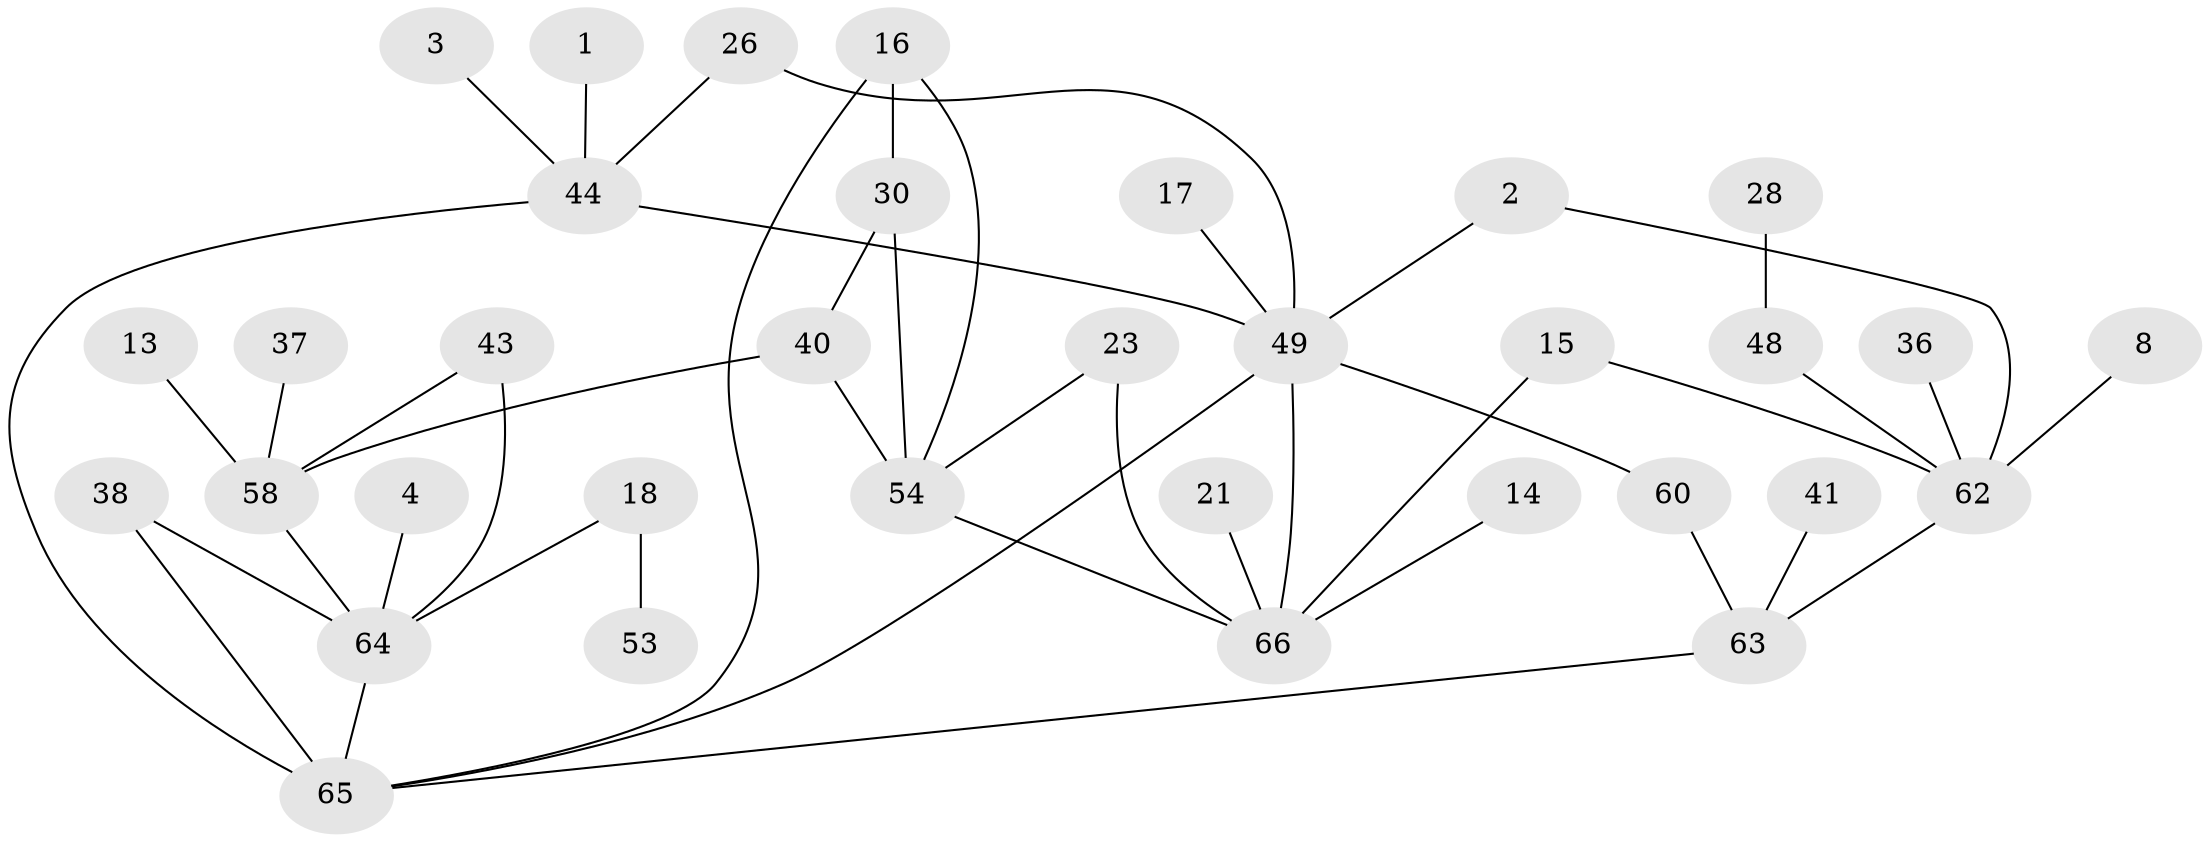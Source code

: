 // original degree distribution, {3: 0.16030534351145037, 1: 0.25190839694656486, 4: 0.1297709923664122, 2: 0.22137404580152673, 0: 0.22137404580152673, 7: 0.007633587786259542, 5: 0.007633587786259542}
// Generated by graph-tools (version 1.1) at 2025/25/03/09/25 03:25:22]
// undirected, 34 vertices, 45 edges
graph export_dot {
graph [start="1"]
  node [color=gray90,style=filled];
  1;
  2;
  3;
  4;
  8;
  13;
  14;
  15;
  16;
  17;
  18;
  21;
  23;
  26;
  28;
  30;
  36;
  37;
  38;
  40;
  41;
  43;
  44;
  48;
  49;
  53;
  54;
  58;
  60;
  62;
  63;
  64;
  65;
  66;
  1 -- 44 [weight=1.0];
  2 -- 49 [weight=1.0];
  2 -- 62 [weight=1.0];
  3 -- 44 [weight=1.0];
  4 -- 64 [weight=1.0];
  8 -- 62 [weight=1.0];
  13 -- 58 [weight=1.0];
  14 -- 66 [weight=1.0];
  15 -- 62 [weight=1.0];
  15 -- 66 [weight=1.0];
  16 -- 30 [weight=2.0];
  16 -- 54 [weight=2.0];
  16 -- 65 [weight=1.0];
  17 -- 49 [weight=1.0];
  18 -- 53 [weight=1.0];
  18 -- 64 [weight=1.0];
  21 -- 66 [weight=1.0];
  23 -- 54 [weight=1.0];
  23 -- 66 [weight=1.0];
  26 -- 44 [weight=1.0];
  26 -- 49 [weight=1.0];
  28 -- 48 [weight=1.0];
  30 -- 40 [weight=1.0];
  30 -- 54 [weight=1.0];
  36 -- 62 [weight=1.0];
  37 -- 58 [weight=1.0];
  38 -- 64 [weight=1.0];
  38 -- 65 [weight=3.0];
  40 -- 54 [weight=1.0];
  40 -- 58 [weight=1.0];
  41 -- 63 [weight=1.0];
  43 -- 58 [weight=1.0];
  43 -- 64 [weight=1.0];
  44 -- 49 [weight=1.0];
  44 -- 65 [weight=1.0];
  48 -- 62 [weight=2.0];
  49 -- 60 [weight=1.0];
  49 -- 65 [weight=1.0];
  49 -- 66 [weight=1.0];
  54 -- 66 [weight=1.0];
  58 -- 64 [weight=1.0];
  60 -- 63 [weight=1.0];
  62 -- 63 [weight=1.0];
  63 -- 65 [weight=1.0];
  64 -- 65 [weight=1.0];
}

